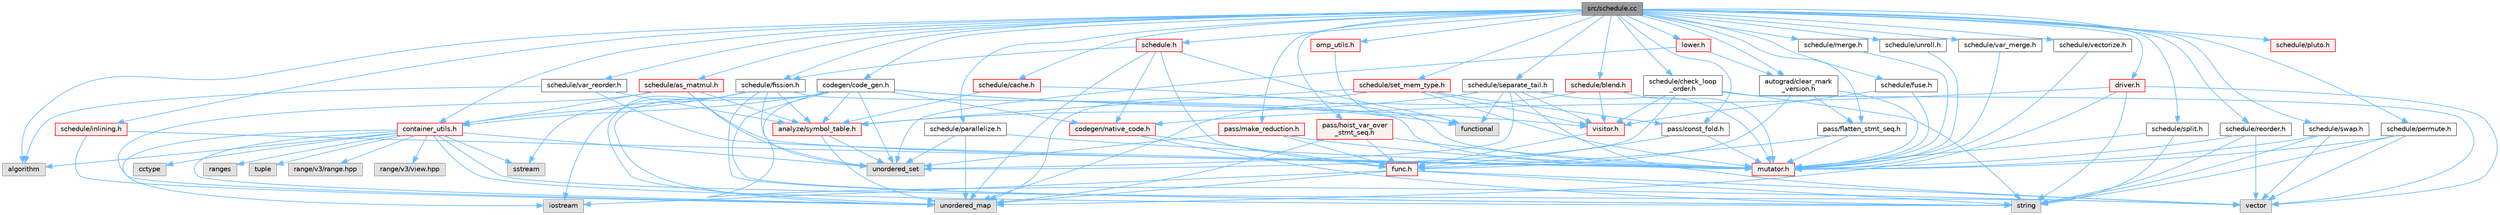 digraph "src/schedule.cc"
{
 // LATEX_PDF_SIZE
  bgcolor="transparent";
  edge [fontname=Helvetica,fontsize=10,labelfontname=Helvetica,labelfontsize=10];
  node [fontname=Helvetica,fontsize=10,shape=box,height=0.2,width=0.4];
  Node1 [label="src/schedule.cc",height=0.2,width=0.4,color="gray40", fillcolor="grey60", style="filled", fontcolor="black",tooltip=" "];
  Node1 -> Node2 [color="steelblue1",style="solid"];
  Node2 [label="algorithm",height=0.2,width=0.4,color="grey60", fillcolor="#E0E0E0", style="filled",tooltip=" "];
  Node1 -> Node3 [color="steelblue1",style="solid"];
  Node3 [label="autograd/clear_mark\l_version.h",height=0.2,width=0.4,color="grey40", fillcolor="white", style="filled",URL="$clear__mark__version_8h.html",tooltip=" "];
  Node3 -> Node4 [color="steelblue1",style="solid"];
  Node4 [label="func.h",height=0.2,width=0.4,color="red", fillcolor="#FFF0F0", style="filled",URL="$func_8h.html",tooltip=" "];
  Node4 -> Node5 [color="steelblue1",style="solid"];
  Node5 [label="iostream",height=0.2,width=0.4,color="grey60", fillcolor="#E0E0E0", style="filled",tooltip=" "];
  Node4 -> Node6 [color="steelblue1",style="solid"];
  Node6 [label="string",height=0.2,width=0.4,color="grey60", fillcolor="#E0E0E0", style="filled",tooltip=" "];
  Node4 -> Node7 [color="steelblue1",style="solid"];
  Node7 [label="unordered_map",height=0.2,width=0.4,color="grey60", fillcolor="#E0E0E0", style="filled",tooltip=" "];
  Node4 -> Node9 [color="steelblue1",style="solid"];
  Node9 [label="vector",height=0.2,width=0.4,color="grey60", fillcolor="#E0E0E0", style="filled",tooltip=" "];
  Node3 -> Node54 [color="steelblue1",style="solid"];
  Node54 [label="mutator.h",height=0.2,width=0.4,color="red", fillcolor="#FFF0F0", style="filled",URL="$mutator_8h.html",tooltip=" "];
  Node3 -> Node59 [color="steelblue1",style="solid"];
  Node59 [label="pass/flatten_stmt_seq.h",height=0.2,width=0.4,color="grey40", fillcolor="white", style="filled",URL="$flatten__stmt__seq_8h.html",tooltip=" "];
  Node59 -> Node4 [color="steelblue1",style="solid"];
  Node59 -> Node54 [color="steelblue1",style="solid"];
  Node1 -> Node60 [color="steelblue1",style="solid"];
  Node60 [label="codegen/code_gen.h",height=0.2,width=0.4,color="grey40", fillcolor="white", style="filled",URL="$include_2codegen_2code__gen_8h.html",tooltip=" "];
  Node60 -> Node12 [color="steelblue1",style="solid"];
  Node12 [label="functional",height=0.2,width=0.4,color="grey60", fillcolor="#E0E0E0", style="filled",tooltip=" "];
  Node60 -> Node29 [color="steelblue1",style="solid"];
  Node29 [label="sstream",height=0.2,width=0.4,color="grey60", fillcolor="#E0E0E0", style="filled",tooltip=" "];
  Node60 -> Node6 [color="steelblue1",style="solid"];
  Node60 -> Node7 [color="steelblue1",style="solid"];
  Node60 -> Node18 [color="steelblue1",style="solid"];
  Node18 [label="unordered_set",height=0.2,width=0.4,color="grey60", fillcolor="#E0E0E0", style="filled",tooltip=" "];
  Node60 -> Node9 [color="steelblue1",style="solid"];
  Node60 -> Node61 [color="steelblue1",style="solid"];
  Node61 [label="analyze/symbol_table.h",height=0.2,width=0.4,color="red", fillcolor="#FFF0F0", style="filled",URL="$symbol__table_8h.html",tooltip=" "];
  Node61 -> Node7 [color="steelblue1",style="solid"];
  Node61 -> Node18 [color="steelblue1",style="solid"];
  Node60 -> Node63 [color="steelblue1",style="solid"];
  Node63 [label="codegen/native_code.h",height=0.2,width=0.4,color="red", fillcolor="#FFF0F0", style="filled",URL="$native__code_8h.html",tooltip=" "];
  Node63 -> Node6 [color="steelblue1",style="solid"];
  Node63 -> Node4 [color="steelblue1",style="solid"];
  Node60 -> Node33 [color="steelblue1",style="solid"];
  Node33 [label="container_utils.h",height=0.2,width=0.4,color="red", fillcolor="#FFF0F0", style="filled",URL="$container__utils_8h.html",tooltip=" "];
  Node33 -> Node2 [color="steelblue1",style="solid"];
  Node33 -> Node34 [color="steelblue1",style="solid"];
  Node34 [label="cctype",height=0.2,width=0.4,color="grey60", fillcolor="#E0E0E0", style="filled",tooltip=" "];
  Node33 -> Node5 [color="steelblue1",style="solid"];
  Node33 -> Node35 [color="steelblue1",style="solid"];
  Node35 [label="ranges",height=0.2,width=0.4,color="grey60", fillcolor="#E0E0E0", style="filled",tooltip=" "];
  Node33 -> Node29 [color="steelblue1",style="solid"];
  Node33 -> Node6 [color="steelblue1",style="solid"];
  Node33 -> Node36 [color="steelblue1",style="solid"];
  Node36 [label="tuple",height=0.2,width=0.4,color="grey60", fillcolor="#E0E0E0", style="filled",tooltip=" "];
  Node33 -> Node7 [color="steelblue1",style="solid"];
  Node33 -> Node18 [color="steelblue1",style="solid"];
  Node33 -> Node9 [color="steelblue1",style="solid"];
  Node33 -> Node37 [color="steelblue1",style="solid"];
  Node37 [label="range/v3/range.hpp",height=0.2,width=0.4,color="grey60", fillcolor="#E0E0E0", style="filled",tooltip=" "];
  Node33 -> Node38 [color="steelblue1",style="solid"];
  Node38 [label="range/v3/view.hpp",height=0.2,width=0.4,color="grey60", fillcolor="#E0E0E0", style="filled",tooltip=" "];
  Node60 -> Node64 [color="steelblue1",style="solid"];
  Node64 [label="visitor.h",height=0.2,width=0.4,color="red", fillcolor="#FFF0F0", style="filled",URL="$visitor_8h.html",tooltip=" "];
  Node64 -> Node4 [color="steelblue1",style="solid"];
  Node1 -> Node33 [color="steelblue1",style="solid"];
  Node1 -> Node65 [color="steelblue1",style="solid"];
  Node65 [label="driver.h",height=0.2,width=0.4,color="red", fillcolor="#FFF0F0", style="filled",URL="$driver_8h.html",tooltip=" "];
  Node65 -> Node6 [color="steelblue1",style="solid"];
  Node65 -> Node7 [color="steelblue1",style="solid"];
  Node65 -> Node9 [color="steelblue1",style="solid"];
  Node65 -> Node63 [color="steelblue1",style="solid"];
  Node1 -> Node67 [color="steelblue1",style="solid"];
  Node67 [label="lower.h",height=0.2,width=0.4,color="red", fillcolor="#FFF0F0", style="filled",URL="$lower_8h.html",tooltip=" "];
  Node67 -> Node18 [color="steelblue1",style="solid"];
  Node67 -> Node3 [color="steelblue1",style="solid"];
  Node1 -> Node118 [color="steelblue1",style="solid"];
  Node118 [label="omp_utils.h",height=0.2,width=0.4,color="red", fillcolor="#FFF0F0", style="filled",URL="$omp__utils_8h.html",tooltip=" "];
  Node118 -> Node12 [color="steelblue1",style="solid"];
  Node1 -> Node72 [color="steelblue1",style="solid"];
  Node72 [label="pass/const_fold.h",height=0.2,width=0.4,color="grey40", fillcolor="white", style="filled",URL="$const__fold_8h.html",tooltip=" "];
  Node72 -> Node4 [color="steelblue1",style="solid"];
  Node72 -> Node54 [color="steelblue1",style="solid"];
  Node1 -> Node59 [color="steelblue1",style="solid"];
  Node1 -> Node122 [color="steelblue1",style="solid"];
  Node122 [label="pass/hoist_var_over\l_stmt_seq.h",height=0.2,width=0.4,color="red", fillcolor="#FFF0F0", style="filled",URL="$hoist__var__over__stmt__seq_8h.html",tooltip=" "];
  Node122 -> Node7 [color="steelblue1",style="solid"];
  Node122 -> Node4 [color="steelblue1",style="solid"];
  Node122 -> Node54 [color="steelblue1",style="solid"];
  Node1 -> Node124 [color="steelblue1",style="solid"];
  Node124 [label="pass/make_reduction.h",height=0.2,width=0.4,color="red", fillcolor="#FFF0F0", style="filled",URL="$make__reduction_8h.html",tooltip=" "];
  Node124 -> Node18 [color="steelblue1",style="solid"];
  Node124 -> Node4 [color="steelblue1",style="solid"];
  Node124 -> Node54 [color="steelblue1",style="solid"];
  Node1 -> Node125 [color="steelblue1",style="solid"];
  Node125 [label="schedule.h",height=0.2,width=0.4,color="red", fillcolor="#FFF0F0", style="filled",URL="$schedule_8h.html",tooltip=" "];
  Node125 -> Node12 [color="steelblue1",style="solid"];
  Node125 -> Node7 [color="steelblue1",style="solid"];
  Node125 -> Node63 [color="steelblue1",style="solid"];
  Node125 -> Node4 [color="steelblue1",style="solid"];
  Node125 -> Node135 [color="steelblue1",style="solid"];
  Node135 [label="schedule/fission.h",height=0.2,width=0.4,color="grey40", fillcolor="white", style="filled",URL="$fission_8h.html",tooltip=" "];
  Node135 -> Node5 [color="steelblue1",style="solid"];
  Node135 -> Node6 [color="steelblue1",style="solid"];
  Node135 -> Node7 [color="steelblue1",style="solid"];
  Node135 -> Node18 [color="steelblue1",style="solid"];
  Node135 -> Node61 [color="steelblue1",style="solid"];
  Node135 -> Node33 [color="steelblue1",style="solid"];
  Node135 -> Node54 [color="steelblue1",style="solid"];
  Node1 -> Node139 [color="steelblue1",style="solid"];
  Node139 [label="schedule/as_matmul.h",height=0.2,width=0.4,color="red", fillcolor="#FFF0F0", style="filled",URL="$as__matmul_8h.html",tooltip=" "];
  Node139 -> Node7 [color="steelblue1",style="solid"];
  Node139 -> Node18 [color="steelblue1",style="solid"];
  Node139 -> Node61 [color="steelblue1",style="solid"];
  Node139 -> Node33 [color="steelblue1",style="solid"];
  Node139 -> Node54 [color="steelblue1",style="solid"];
  Node1 -> Node140 [color="steelblue1",style="solid"];
  Node140 [label="schedule/blend.h",height=0.2,width=0.4,color="red", fillcolor="#FFF0F0", style="filled",URL="$blend_8h.html",tooltip=" "];
  Node140 -> Node7 [color="steelblue1",style="solid"];
  Node140 -> Node54 [color="steelblue1",style="solid"];
  Node140 -> Node64 [color="steelblue1",style="solid"];
  Node1 -> Node141 [color="steelblue1",style="solid"];
  Node141 [label="schedule/cache.h",height=0.2,width=0.4,color="red", fillcolor="#FFF0F0", style="filled",URL="$cache_8h.html",tooltip=" "];
  Node141 -> Node61 [color="steelblue1",style="solid"];
  Node141 -> Node54 [color="steelblue1",style="solid"];
  Node1 -> Node142 [color="steelblue1",style="solid"];
  Node142 [label="schedule/check_loop\l_order.h",height=0.2,width=0.4,color="grey40", fillcolor="white", style="filled",URL="$check__loop__order_8h.html",tooltip=" "];
  Node142 -> Node6 [color="steelblue1",style="solid"];
  Node142 -> Node18 [color="steelblue1",style="solid"];
  Node142 -> Node9 [color="steelblue1",style="solid"];
  Node142 -> Node64 [color="steelblue1",style="solid"];
  Node1 -> Node135 [color="steelblue1",style="solid"];
  Node1 -> Node143 [color="steelblue1",style="solid"];
  Node143 [label="schedule/fuse.h",height=0.2,width=0.4,color="grey40", fillcolor="white", style="filled",URL="$fuse_8h.html",tooltip=" "];
  Node143 -> Node54 [color="steelblue1",style="solid"];
  Node143 -> Node64 [color="steelblue1",style="solid"];
  Node1 -> Node144 [color="steelblue1",style="solid"];
  Node144 [label="schedule/inlining.h",height=0.2,width=0.4,color="red", fillcolor="#FFF0F0", style="filled",URL="$inlining_8h.html",tooltip=" "];
  Node144 -> Node7 [color="steelblue1",style="solid"];
  Node144 -> Node54 [color="steelblue1",style="solid"];
  Node1 -> Node145 [color="steelblue1",style="solid"];
  Node145 [label="schedule/merge.h",height=0.2,width=0.4,color="grey40", fillcolor="white", style="filled",URL="$merge_8h.html",tooltip=" "];
  Node145 -> Node54 [color="steelblue1",style="solid"];
  Node1 -> Node146 [color="steelblue1",style="solid"];
  Node146 [label="schedule/parallelize.h",height=0.2,width=0.4,color="grey40", fillcolor="white", style="filled",URL="$parallelize_8h.html",tooltip=" "];
  Node146 -> Node7 [color="steelblue1",style="solid"];
  Node146 -> Node18 [color="steelblue1",style="solid"];
  Node146 -> Node54 [color="steelblue1",style="solid"];
  Node1 -> Node147 [color="steelblue1",style="solid"];
  Node147 [label="schedule/permute.h",height=0.2,width=0.4,color="grey40", fillcolor="white", style="filled",URL="$permute_8h.html",tooltip=" "];
  Node147 -> Node6 [color="steelblue1",style="solid"];
  Node147 -> Node9 [color="steelblue1",style="solid"];
  Node147 -> Node54 [color="steelblue1",style="solid"];
  Node1 -> Node148 [color="steelblue1",style="solid"];
  Node148 [label="schedule/pluto.h",height=0.2,width=0.4,color="red", fillcolor="#FFF0F0", style="filled",URL="$pluto_8h.html",tooltip=" "];
  Node1 -> Node149 [color="steelblue1",style="solid"];
  Node149 [label="schedule/reorder.h",height=0.2,width=0.4,color="grey40", fillcolor="white", style="filled",URL="$reorder_8h.html",tooltip=" "];
  Node149 -> Node6 [color="steelblue1",style="solid"];
  Node149 -> Node9 [color="steelblue1",style="solid"];
  Node149 -> Node54 [color="steelblue1",style="solid"];
  Node1 -> Node150 [color="steelblue1",style="solid"];
  Node150 [label="schedule/separate_tail.h",height=0.2,width=0.4,color="grey40", fillcolor="white", style="filled",URL="$separate__tail_8h.html",tooltip=" "];
  Node150 -> Node12 [color="steelblue1",style="solid"];
  Node150 -> Node18 [color="steelblue1",style="solid"];
  Node150 -> Node9 [color="steelblue1",style="solid"];
  Node150 -> Node61 [color="steelblue1",style="solid"];
  Node150 -> Node54 [color="steelblue1",style="solid"];
  Node150 -> Node64 [color="steelblue1",style="solid"];
  Node1 -> Node151 [color="steelblue1",style="solid"];
  Node151 [label="schedule/set_mem_type.h",height=0.2,width=0.4,color="red", fillcolor="#FFF0F0", style="filled",URL="$set__mem__type_8h.html",tooltip=" "];
  Node151 -> Node7 [color="steelblue1",style="solid"];
  Node151 -> Node61 [color="steelblue1",style="solid"];
  Node151 -> Node54 [color="steelblue1",style="solid"];
  Node151 -> Node72 [color="steelblue1",style="solid"];
  Node151 -> Node64 [color="steelblue1",style="solid"];
  Node1 -> Node152 [color="steelblue1",style="solid"];
  Node152 [label="schedule/split.h",height=0.2,width=0.4,color="grey40", fillcolor="white", style="filled",URL="$split_8h.html",tooltip=" "];
  Node152 -> Node6 [color="steelblue1",style="solid"];
  Node152 -> Node54 [color="steelblue1",style="solid"];
  Node1 -> Node153 [color="steelblue1",style="solid"];
  Node153 [label="schedule/swap.h",height=0.2,width=0.4,color="grey40", fillcolor="white", style="filled",URL="$swap_8h.html",tooltip=" "];
  Node153 -> Node6 [color="steelblue1",style="solid"];
  Node153 -> Node9 [color="steelblue1",style="solid"];
  Node153 -> Node54 [color="steelblue1",style="solid"];
  Node1 -> Node154 [color="steelblue1",style="solid"];
  Node154 [label="schedule/unroll.h",height=0.2,width=0.4,color="grey40", fillcolor="white", style="filled",URL="$unroll_8h.html",tooltip=" "];
  Node154 -> Node54 [color="steelblue1",style="solid"];
  Node1 -> Node155 [color="steelblue1",style="solid"];
  Node155 [label="schedule/var_merge.h",height=0.2,width=0.4,color="grey40", fillcolor="white", style="filled",URL="$var__merge_8h.html",tooltip=" "];
  Node155 -> Node54 [color="steelblue1",style="solid"];
  Node1 -> Node156 [color="steelblue1",style="solid"];
  Node156 [label="schedule/var_reorder.h",height=0.2,width=0.4,color="grey40", fillcolor="white", style="filled",URL="$var__reorder_8h.html",tooltip=" "];
  Node156 -> Node2 [color="steelblue1",style="solid"];
  Node156 -> Node61 [color="steelblue1",style="solid"];
  Node156 -> Node54 [color="steelblue1",style="solid"];
  Node1 -> Node157 [color="steelblue1",style="solid"];
  Node157 [label="schedule/vectorize.h",height=0.2,width=0.4,color="grey40", fillcolor="white", style="filled",URL="$vectorize_8h.html",tooltip=" "];
  Node157 -> Node54 [color="steelblue1",style="solid"];
}
